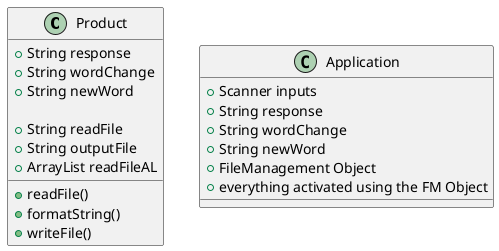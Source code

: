 @startuml
class Product {


    +String response
    +String wordChange
    +String newWord

    +String readFile
    +String outputFile
    +ArrayList readFileAL


    +readFile()
    +formatString()
    +writeFile()
}

class Application {


    +Scanner inputs
    +String response
    +String wordChange
    +String newWord
    +FileManagement Object
  +everything activated using the FM Object
}

@enduml